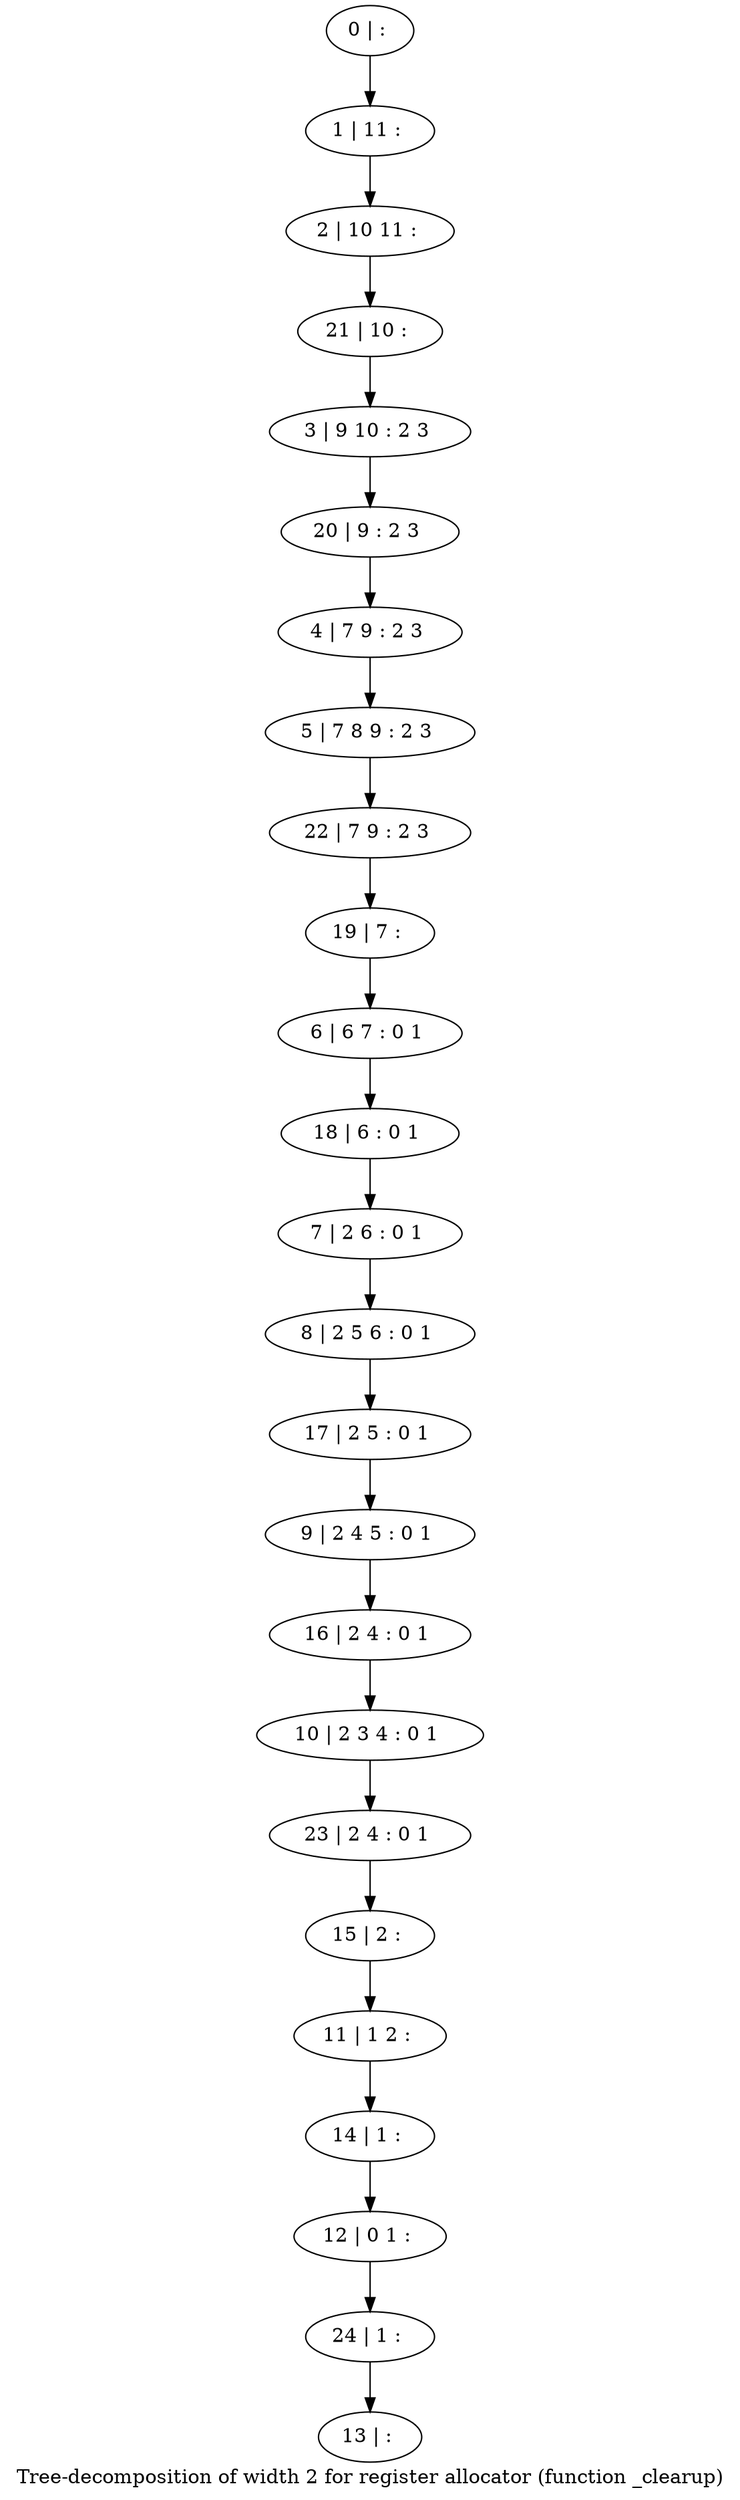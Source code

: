 digraph G {
graph [label="Tree-decomposition of width 2 for register allocator (function _clearup)"]
0[label="0 | : "];
1[label="1 | 11 : "];
2[label="2 | 10 11 : "];
3[label="3 | 9 10 : 2 3 "];
4[label="4 | 7 9 : 2 3 "];
5[label="5 | 7 8 9 : 2 3 "];
6[label="6 | 6 7 : 0 1 "];
7[label="7 | 2 6 : 0 1 "];
8[label="8 | 2 5 6 : 0 1 "];
9[label="9 | 2 4 5 : 0 1 "];
10[label="10 | 2 3 4 : 0 1 "];
11[label="11 | 1 2 : "];
12[label="12 | 0 1 : "];
13[label="13 | : "];
14[label="14 | 1 : "];
15[label="15 | 2 : "];
16[label="16 | 2 4 : 0 1 "];
17[label="17 | 2 5 : 0 1 "];
18[label="18 | 6 : 0 1 "];
19[label="19 | 7 : "];
20[label="20 | 9 : 2 3 "];
21[label="21 | 10 : "];
22[label="22 | 7 9 : 2 3 "];
23[label="23 | 2 4 : 0 1 "];
24[label="24 | 1 : "];
0->1 ;
1->2 ;
4->5 ;
7->8 ;
14->12 ;
11->14 ;
15->11 ;
16->10 ;
9->16 ;
17->9 ;
8->17 ;
18->7 ;
6->18 ;
19->6 ;
20->4 ;
3->20 ;
21->3 ;
2->21 ;
22->19 ;
5->22 ;
23->15 ;
10->23 ;
24->13 ;
12->24 ;
}

